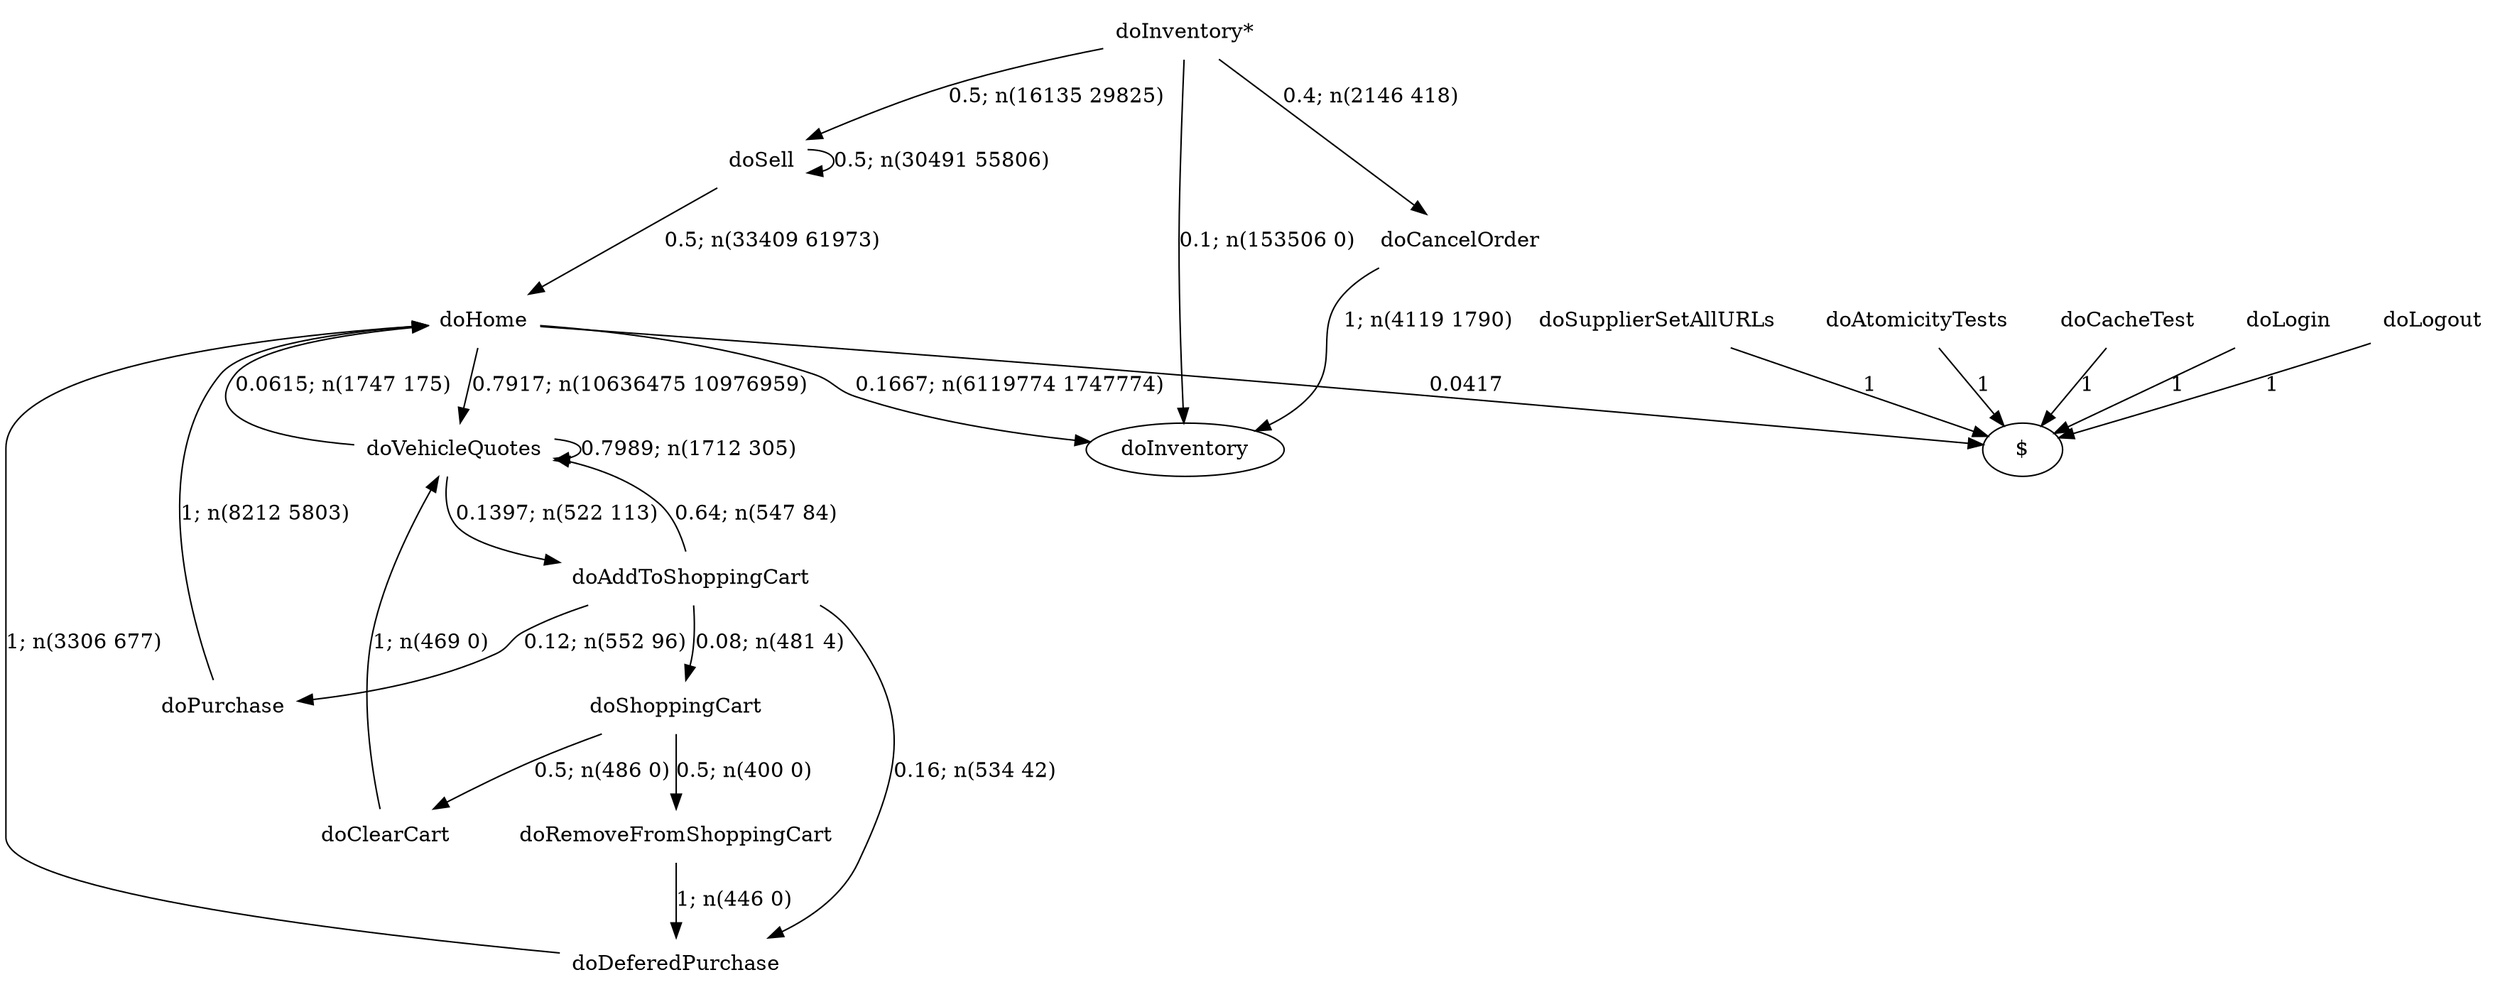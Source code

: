 digraph G {"doInventory*" [label="doInventory*",shape=none];"doSupplierSetAllURLs" [label="doSupplierSetAllURLs",shape=none];"doAtomicityTests" [label="doAtomicityTests",shape=none];"doCacheTest" [label="doCacheTest",shape=none];"doLogin" [label="doLogin",shape=none];"doVehicleQuotes" [label="doVehicleQuotes",shape=none];"doAddToShoppingCart" [label="doAddToShoppingCart",shape=none];"doDeferedPurchase" [label="doDeferedPurchase",shape=none];"doHome" [label="doHome",shape=none];"doShoppingCart" [label="doShoppingCart",shape=none];"doClearCart" [label="doClearCart",shape=none];"doPurchase" [label="doPurchase",shape=none];"doSell" [label="doSell",shape=none];"doLogout" [label="doLogout",shape=none];"doCancelOrder" [label="doCancelOrder",shape=none];"doRemoveFromShoppingCart" [label="doRemoveFromShoppingCart",shape=none];"doInventory*"->"doInventory" [style=solid,label="0.1; n(153506 0)"];"doInventory*"->"doSell" [style=solid,label="0.5; n(16135 29825)"];"doInventory*"->"doCancelOrder" [style=solid,label="0.4; n(2146 418)"];"doSupplierSetAllURLs"->"$" [style=solid,label="1"];"doAtomicityTests"->"$" [style=solid,label="1"];"doCacheTest"->"$" [style=solid,label="1"];"doLogin"->"$" [style=solid,label="1"];"doVehicleQuotes"->"doVehicleQuotes" [style=solid,label="0.7989; n(1712 305)"];"doVehicleQuotes"->"doAddToShoppingCart" [style=solid,label="0.1397; n(522 113)"];"doVehicleQuotes"->"doHome" [style=solid,label="0.0615; n(1747 175)"];"doAddToShoppingCart"->"doVehicleQuotes" [style=solid,label="0.64; n(547 84)"];"doAddToShoppingCart"->"doDeferedPurchase" [style=solid,label="0.16; n(534 42)"];"doAddToShoppingCart"->"doShoppingCart" [style=solid,label="0.08; n(481 4)"];"doAddToShoppingCart"->"doPurchase" [style=solid,label="0.12; n(552 96)"];"doDeferedPurchase"->"doHome" [style=solid,label="1; n(3306 677)"];"doHome"->"doInventory" [style=solid,label="0.1667; n(6119774 1747774)"];"doHome"->"doVehicleQuotes" [style=solid,label="0.7917; n(10636475 10976959)"];"doHome"->"$" [style=solid,label="0.0417"];"doShoppingCart"->"doClearCart" [style=solid,label="0.5; n(486 0)"];"doShoppingCart"->"doRemoveFromShoppingCart" [style=solid,label="0.5; n(400 0)"];"doClearCart"->"doVehicleQuotes" [style=solid,label="1; n(469 0)"];"doPurchase"->"doHome" [style=solid,label="1; n(8212 5803)"];"doSell"->"doHome" [style=solid,label="0.5; n(33409 61973)"];"doSell"->"doSell" [style=solid,label="0.5; n(30491 55806)"];"doLogout"->"$" [style=solid,label="1"];"doCancelOrder"->"doInventory" [style=solid,label="1; n(4119 1790)"];"doRemoveFromShoppingCart"->"doDeferedPurchase" [style=solid,label="1; n(446 0)"];}
